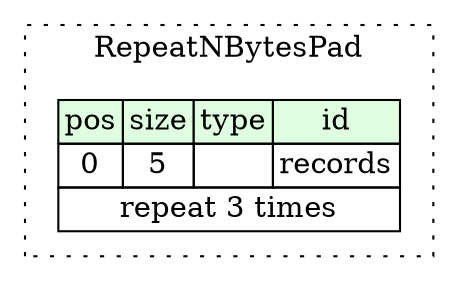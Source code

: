 digraph {
	rankdir=LR;
	node [shape=plaintext];
	subgraph cluster__repeat_n_bytes_pad {
		label="RepeatNBytesPad";
		graph[style=dotted];

		repeat_n_bytes_pad__seq [label=<<TABLE BORDER="0" CELLBORDER="1" CELLSPACING="0">
			<TR><TD BGCOLOR="#E0FFE0">pos</TD><TD BGCOLOR="#E0FFE0">size</TD><TD BGCOLOR="#E0FFE0">type</TD><TD BGCOLOR="#E0FFE0">id</TD></TR>
			<TR><TD PORT="records_pos">0</TD><TD PORT="records_size">5</TD><TD></TD><TD PORT="records_type">records</TD></TR>
			<TR><TD COLSPAN="4" PORT="records__repeat">repeat 3 times</TD></TR>
		</TABLE>>];
	}
}
